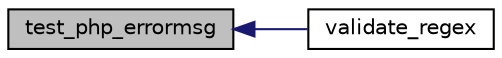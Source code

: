 digraph G
{
  edge [fontname="Helvetica",fontsize="10",labelfontname="Helvetica",labelfontsize="10"];
  node [fontname="Helvetica",fontsize="10",shape=record];
  rankdir="LR";
  Node1 [label="test_php_errormsg",height=0.2,width=0.4,color="black", fillcolor="grey75", style="filled" fontcolor="black"];
  Node1 -> Node2 [dir="back",color="midnightblue",fontsize="10",style="solid",fontname="Helvetica"];
  Node2 [label="validate_regex",height=0.2,width=0.4,color="black", fillcolor="white", style="filled",URL="$validate_8lib_8php.html#ab007324ef514fc6a9cc126e967e3ca71",tooltip="Validates regular expression."];
}
